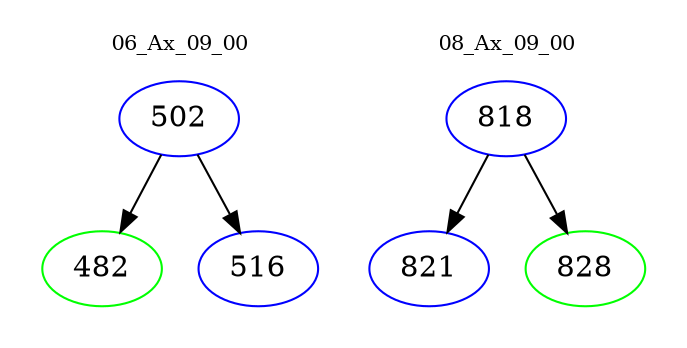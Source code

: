 digraph{
subgraph cluster_0 {
color = white
label = "06_Ax_09_00";
fontsize=10;
T0_502 [label="502", color="blue"]
T0_502 -> T0_482 [color="black"]
T0_482 [label="482", color="green"]
T0_502 -> T0_516 [color="black"]
T0_516 [label="516", color="blue"]
}
subgraph cluster_1 {
color = white
label = "08_Ax_09_00";
fontsize=10;
T1_818 [label="818", color="blue"]
T1_818 -> T1_821 [color="black"]
T1_821 [label="821", color="blue"]
T1_818 -> T1_828 [color="black"]
T1_828 [label="828", color="green"]
}
}
